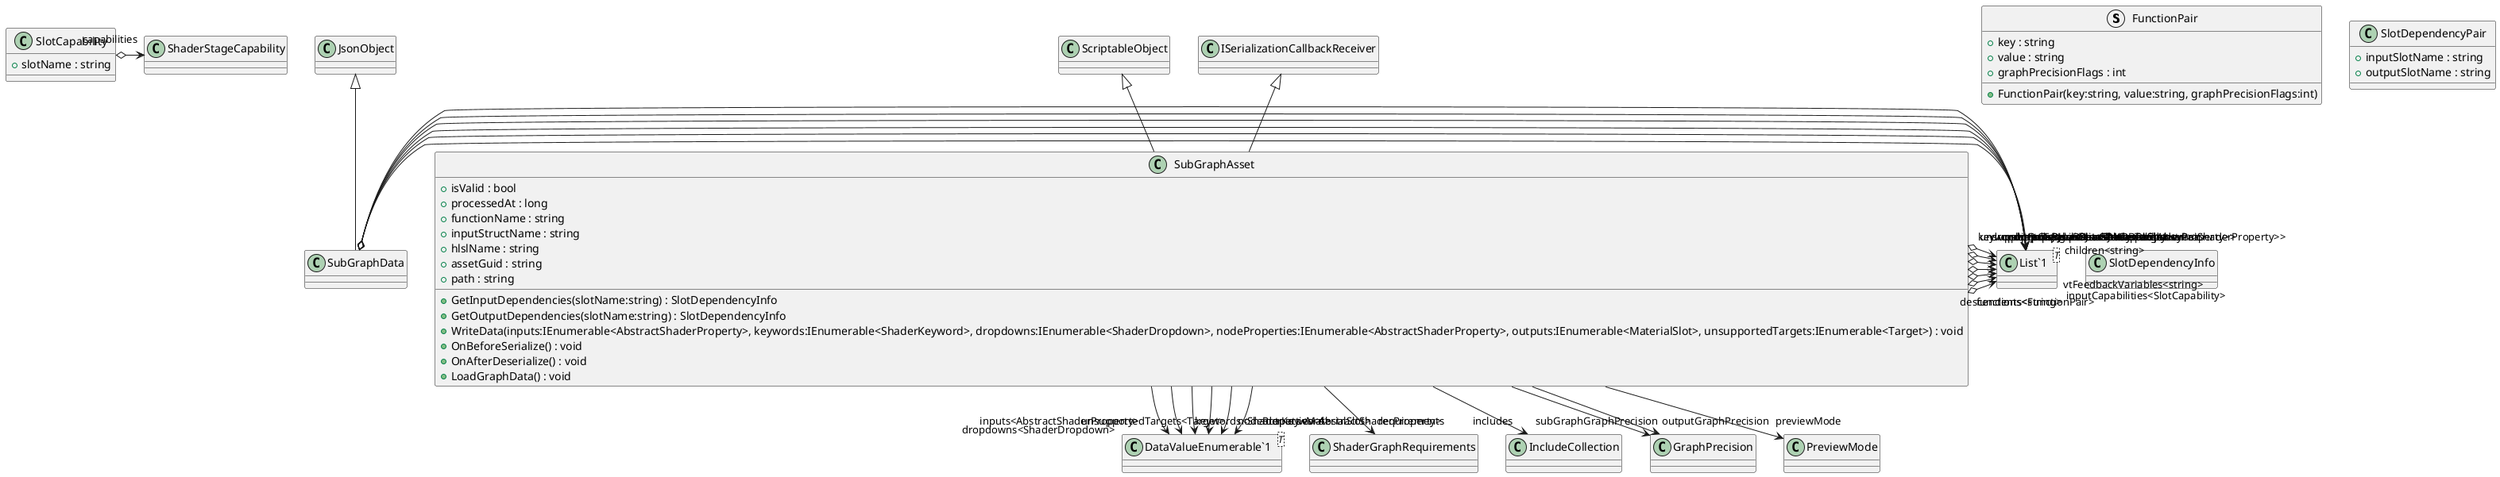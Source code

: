 @startuml
struct FunctionPair {
    + key : string
    + value : string
    + graphPrecisionFlags : int
    + FunctionPair(key:string, value:string, graphPrecisionFlags:int)
}
class SlotCapability {
    + slotName : string
}
class SlotDependencyPair {
    + inputSlotName : string
    + outputSlotName : string
}
class SlotDependencyInfo {
}
class SubGraphData {
}
class SubGraphAsset {
    + isValid : bool
    + processedAt : long
    + functionName : string
    + inputStructName : string
    + hlslName : string
    + assetGuid : string
    + path : string
    + GetInputDependencies(slotName:string) : SlotDependencyInfo
    + GetOutputDependencies(slotName:string) : SlotDependencyInfo
    + WriteData(inputs:IEnumerable<AbstractShaderProperty>, keywords:IEnumerable<ShaderKeyword>, dropdowns:IEnumerable<ShaderDropdown>, nodeProperties:IEnumerable<AbstractShaderProperty>, outputs:IEnumerable<MaterialSlot>, unsupportedTargets:IEnumerable<Target>) : void
    + OnBeforeSerialize() : void
    + OnAfterDeserialize() : void
    + LoadGraphData() : void
}
class "List`1"<T> {
}
class "DataValueEnumerable`1"<T> {
}
SlotCapability o-> "capabilities" ShaderStageCapability
JsonObject <|-- SubGraphData
SubGraphData o-> "inputs<JsonData<AbstractShaderProperty>>" "List`1"
SubGraphData o-> "keywords<JsonData<ShaderKeyword>>" "List`1"
SubGraphData o-> "dropdowns<JsonData<ShaderDropdown>>" "List`1"
SubGraphData o-> "nodeProperties<JsonData<AbstractShaderProperty>>" "List`1"
SubGraphData o-> "outputs<JsonData<MaterialSlot>>" "List`1"
SubGraphData o-> "unsupportedTargets<JsonData<Target>>" "List`1"
ScriptableObject <|-- SubGraphAsset
ISerializationCallbackReceiver <|-- SubGraphAsset
SubGraphAsset --> "requirements" ShaderGraphRequirements
SubGraphAsset o-> "functions<FunctionPair>" "List`1"
SubGraphAsset --> "includes" IncludeCollection
SubGraphAsset o-> "vtFeedbackVariables<string>" "List`1"
SubGraphAsset --> "inputs<AbstractShaderProperty>" "DataValueEnumerable`1"
SubGraphAsset --> "keywords<ShaderKeyword>" "DataValueEnumerable`1"
SubGraphAsset --> "dropdowns<ShaderDropdown>" "DataValueEnumerable`1"
SubGraphAsset --> "nodeProperties<AbstractShaderProperty>" "DataValueEnumerable`1"
SubGraphAsset --> "outputs<MaterialSlot>" "DataValueEnumerable`1"
SubGraphAsset --> "unsupportedTargets<Target>" "DataValueEnumerable`1"
SubGraphAsset o-> "children<string>" "List`1"
SubGraphAsset o-> "descendents<string>" "List`1"
SubGraphAsset o-> "inputCapabilities<SlotCapability>" "List`1"
SubGraphAsset o-> "outputCapabilities<SlotCapability>" "List`1"
SubGraphAsset o-> "slotDependencies<SlotDependencyPair>" "List`1"
SubGraphAsset --> "subGraphGraphPrecision" GraphPrecision
SubGraphAsset --> "outputGraphPrecision" GraphPrecision
SubGraphAsset --> "previewMode" PreviewMode
@enduml
